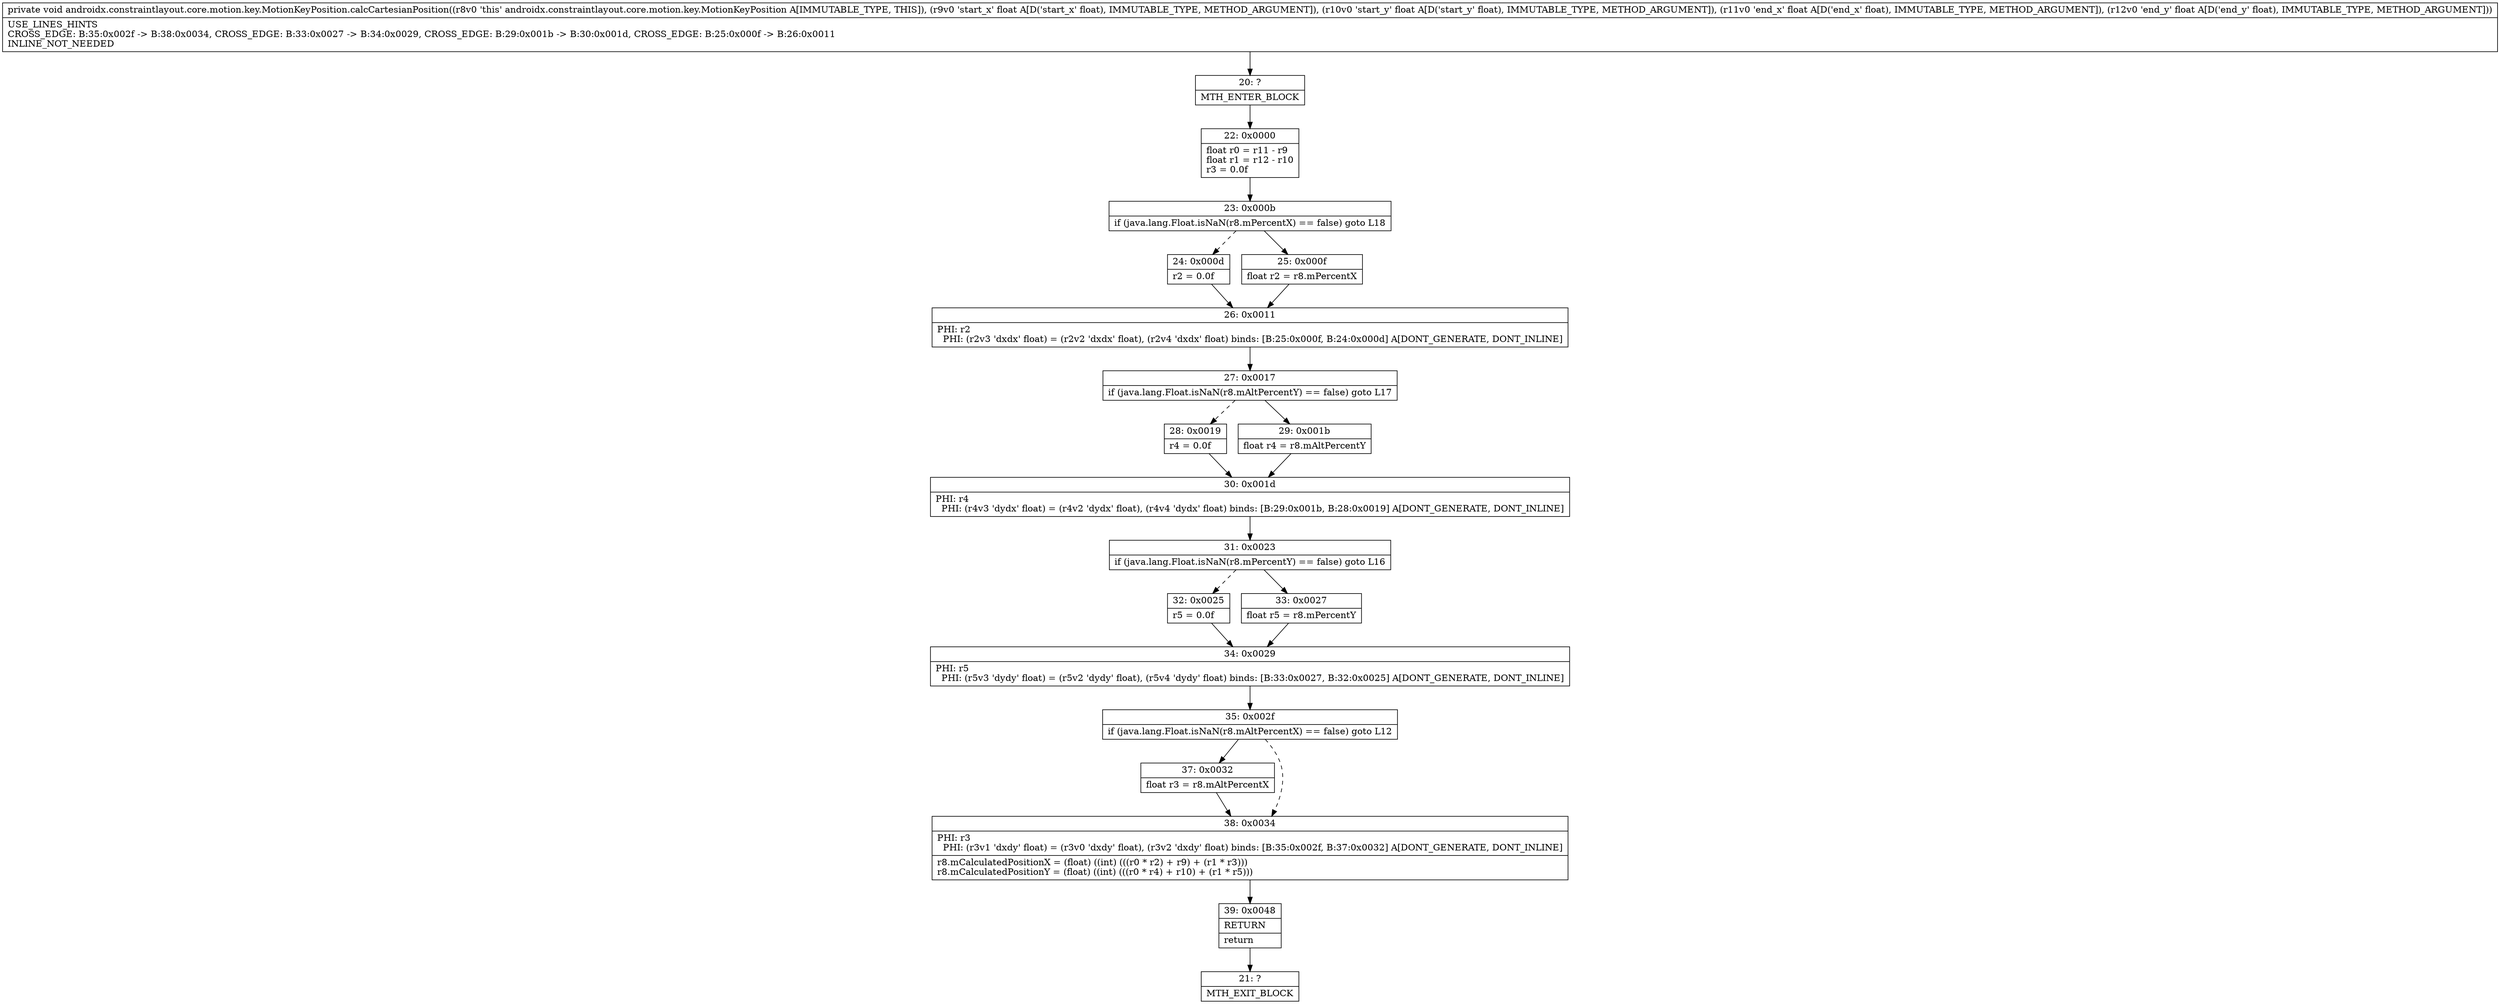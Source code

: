 digraph "CFG forandroidx.constraintlayout.core.motion.key.MotionKeyPosition.calcCartesianPosition(FFFF)V" {
Node_20 [shape=record,label="{20\:\ ?|MTH_ENTER_BLOCK\l}"];
Node_22 [shape=record,label="{22\:\ 0x0000|float r0 = r11 \- r9\lfloat r1 = r12 \- r10\lr3 = 0.0f\l}"];
Node_23 [shape=record,label="{23\:\ 0x000b|if (java.lang.Float.isNaN(r8.mPercentX) == false) goto L18\l}"];
Node_24 [shape=record,label="{24\:\ 0x000d|r2 = 0.0f\l}"];
Node_26 [shape=record,label="{26\:\ 0x0011|PHI: r2 \l  PHI: (r2v3 'dxdx' float) = (r2v2 'dxdx' float), (r2v4 'dxdx' float) binds: [B:25:0x000f, B:24:0x000d] A[DONT_GENERATE, DONT_INLINE]\l}"];
Node_27 [shape=record,label="{27\:\ 0x0017|if (java.lang.Float.isNaN(r8.mAltPercentY) == false) goto L17\l}"];
Node_28 [shape=record,label="{28\:\ 0x0019|r4 = 0.0f\l}"];
Node_30 [shape=record,label="{30\:\ 0x001d|PHI: r4 \l  PHI: (r4v3 'dydx' float) = (r4v2 'dydx' float), (r4v4 'dydx' float) binds: [B:29:0x001b, B:28:0x0019] A[DONT_GENERATE, DONT_INLINE]\l}"];
Node_31 [shape=record,label="{31\:\ 0x0023|if (java.lang.Float.isNaN(r8.mPercentY) == false) goto L16\l}"];
Node_32 [shape=record,label="{32\:\ 0x0025|r5 = 0.0f\l}"];
Node_34 [shape=record,label="{34\:\ 0x0029|PHI: r5 \l  PHI: (r5v3 'dydy' float) = (r5v2 'dydy' float), (r5v4 'dydy' float) binds: [B:33:0x0027, B:32:0x0025] A[DONT_GENERATE, DONT_INLINE]\l}"];
Node_35 [shape=record,label="{35\:\ 0x002f|if (java.lang.Float.isNaN(r8.mAltPercentX) == false) goto L12\l}"];
Node_37 [shape=record,label="{37\:\ 0x0032|float r3 = r8.mAltPercentX\l}"];
Node_38 [shape=record,label="{38\:\ 0x0034|PHI: r3 \l  PHI: (r3v1 'dxdy' float) = (r3v0 'dxdy' float), (r3v2 'dxdy' float) binds: [B:35:0x002f, B:37:0x0032] A[DONT_GENERATE, DONT_INLINE]\l|r8.mCalculatedPositionX = (float) ((int) (((r0 * r2) + r9) + (r1 * r3)))\lr8.mCalculatedPositionY = (float) ((int) (((r0 * r4) + r10) + (r1 * r5)))\l}"];
Node_39 [shape=record,label="{39\:\ 0x0048|RETURN\l|return\l}"];
Node_21 [shape=record,label="{21\:\ ?|MTH_EXIT_BLOCK\l}"];
Node_33 [shape=record,label="{33\:\ 0x0027|float r5 = r8.mPercentY\l}"];
Node_29 [shape=record,label="{29\:\ 0x001b|float r4 = r8.mAltPercentY\l}"];
Node_25 [shape=record,label="{25\:\ 0x000f|float r2 = r8.mPercentX\l}"];
MethodNode[shape=record,label="{private void androidx.constraintlayout.core.motion.key.MotionKeyPosition.calcCartesianPosition((r8v0 'this' androidx.constraintlayout.core.motion.key.MotionKeyPosition A[IMMUTABLE_TYPE, THIS]), (r9v0 'start_x' float A[D('start_x' float), IMMUTABLE_TYPE, METHOD_ARGUMENT]), (r10v0 'start_y' float A[D('start_y' float), IMMUTABLE_TYPE, METHOD_ARGUMENT]), (r11v0 'end_x' float A[D('end_x' float), IMMUTABLE_TYPE, METHOD_ARGUMENT]), (r12v0 'end_y' float A[D('end_y' float), IMMUTABLE_TYPE, METHOD_ARGUMENT]))  | USE_LINES_HINTS\lCROSS_EDGE: B:35:0x002f \-\> B:38:0x0034, CROSS_EDGE: B:33:0x0027 \-\> B:34:0x0029, CROSS_EDGE: B:29:0x001b \-\> B:30:0x001d, CROSS_EDGE: B:25:0x000f \-\> B:26:0x0011\lINLINE_NOT_NEEDED\l}"];
MethodNode -> Node_20;Node_20 -> Node_22;
Node_22 -> Node_23;
Node_23 -> Node_24[style=dashed];
Node_23 -> Node_25;
Node_24 -> Node_26;
Node_26 -> Node_27;
Node_27 -> Node_28[style=dashed];
Node_27 -> Node_29;
Node_28 -> Node_30;
Node_30 -> Node_31;
Node_31 -> Node_32[style=dashed];
Node_31 -> Node_33;
Node_32 -> Node_34;
Node_34 -> Node_35;
Node_35 -> Node_37;
Node_35 -> Node_38[style=dashed];
Node_37 -> Node_38;
Node_38 -> Node_39;
Node_39 -> Node_21;
Node_33 -> Node_34;
Node_29 -> Node_30;
Node_25 -> Node_26;
}

